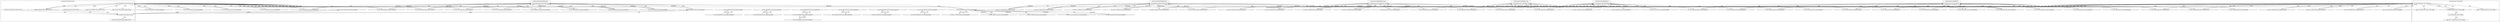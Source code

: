 digraph G {
	"10.1.80.1:52654#ServerID_OuterContainerID"->"1_fwatchdog#ServerID_6dcbcc88d5-4vpdn"[ label="GET" ];
	"10.1.80.1:52655#ServerID_OuterContainerID"->"1_fwatchdog#ServerID_6dcbcc88d5-4vpdn"[ label="GET" ];
	"10.1.80.1:41654#ServerID_OuterContainerID"->"1_fwatchdog#ServerID_667d78fb58-2fhs5"[ label="GET" ];
	"1_fwatchdog#ServerID_667d78fb58-2fhs5"->"10.1.80.1:41652#ServerID_OuterContainerID"[ label="RESPONSE" ];
	"10.1.80.1:41652#ServerID_OuterContainerID"->"1_fwatchdog#ServerID_667d78fb58-2fhs5"[ label="GET" ];
	"10.1.80.1:51586#ServerID_OuterContainerID"->"1_fwatchdog#ServerID_8665dd9487-x4b6d"[ label="GET" ];
	"1_fwatchdog#ServerID_6dcbcc88d5-4vpdn"->"10.1.80.1:52655#ServerID_OuterContainerID"[ label="RESPONSE" ];
	"1_fwatchdog#ServerID_8665dd9487-x4b6d"->"10.1.80.1:51586#ServerID_OuterContainerID"[ label="RESPONSE" ];
	"1_fwatchdog#ServerID_6dcbcc88d5-4vpdn"->"10.1.80.1:52654#ServerID_OuterContainerID"[ label="RESPONSE" ];
	"1_fwatchdog#ServerID_667d78fb58-2fhs5"->"10.1.80.1:41654#ServerID_OuterContainerID"[ label="RESPONSE" ];
	"1_fwatchdog#ServerID_8665dd9487-x4b6d"->"10.1.80.1:51587#ServerID_OuterContainerID"[ label="RESPONSE" ];
	"1_fwatchdog#ServerID_6dcbcc88d5-4vpdn"->"gateway:8080#ServerID_OuterContainerID"[ label="POST" ];
	"10.1.80.1:51587#ServerID_OuterContainerID"->"1_fwatchdog#ServerID_8665dd9487-x4b6d"[ label="GET" ];
	"10.1.80.1:53142#ServerID_OuterContainerID"->"1_fwatchdog#ServerID_76c96688d7-2rgjp"[ label="GET" ];
	"1_fwatchdog#ServerID_76c96688d7-2rgjp"->"10.1.80.1:53142#ServerID_OuterContainerID"[ label="RESPONSE" ];
	"10.1.80.1:53143#ServerID_OuterContainerID"->"1_fwatchdog#ServerID_76c96688d7-2rgjp"[ label="GET" ];
	"1_fwatchdog#ServerID_76c96688d7-2rgjp"->"10.1.80.1:53143#ServerID_OuterContainerID"[ label="RESPONSE" ];
	"10.1.80.247:59010#ServerID_OuterContainerID"->"1_fwatchdog#ServerID_6dcbcc88d5-4vpdn"[ label="POST" ];
	"1_fwatchdog#ServerID_6dcbcc88d5-4vpdn"->"10.1.80.247:8080#ServerID_OuterContainerID"[ label="POST" ];
	"10.1.80.247:60584#ServerID_OuterContainerID"->"1_fwatchdog#ServerID_667d78fb58-2fhs5"[ label="POST" ];
	"1_fwatchdog#ServerID_667d78fb58-2fhs5"->"10.1.80.247:60584#ServerID_OuterContainerID"[ label="RESPONSE" ];
	"10.1.80.247:8080#ServerID_OuterContainerID"->"1_fwatchdog#ServerID_6dcbcc88d5-4vpdn"[ label="RESPONSE" ];
	"gateway:8080#ServerID_OuterContainerID"->"1_fwatchdog#ServerID_6dcbcc88d5-4vpdn"[ label="RESPONSE" ];
	"1_fwatchdog#ServerID_6dcbcc88d5-4vpdn"->"10.1.80.247:59010#ServerID_OuterContainerID"[ label="RESPONSE" ];
	"10.1.80.1:41707#ServerID_OuterContainerID"->"1_fwatchdog#ServerID_667d78fb58-2fhs5"[ label="GET" ];
	"10.1.80.1:41706#ServerID_OuterContainerID"->"1_fwatchdog#ServerID_667d78fb58-2fhs5"[ label="GET" ];
	"1_fwatchdog#ServerID_667d78fb58-2fhs5"->"10.1.80.1:41707#ServerID_OuterContainerID"[ label="RESPONSE" ];
	"1_fwatchdog#ServerID_667d78fb58-2fhs5"->"10.1.80.1:41706#ServerID_OuterContainerID"[ label="RESPONSE" ];
	"10.1.80.1:52709#ServerID_OuterContainerID"->"1_fwatchdog#ServerID_6dcbcc88d5-4vpdn"[ label="GET" ];
	"10.1.80.1:52708#ServerID_OuterContainerID"->"1_fwatchdog#ServerID_6dcbcc88d5-4vpdn"[ label="GET" ];
	"1_fwatchdog#ServerID_6dcbcc88d5-4vpdn"->"10.1.80.1:52709#ServerID_OuterContainerID"[ label="RESPONSE" ];
	"1_fwatchdog#ServerID_6dcbcc88d5-4vpdn"->"10.1.80.1:52708#ServerID_OuterContainerID"[ label="RESPONSE" ];
	"10.1.80.1:51641#ServerID_OuterContainerID"->"1_fwatchdog#ServerID_8665dd9487-x4b6d"[ label="GET" ];
	"1_fwatchdog#ServerID_8665dd9487-x4b6d"->"10.1.80.1:51641#ServerID_OuterContainerID"[ label="RESPONSE" ];
	"10.1.80.1:51640#ServerID_OuterContainerID"->"1_fwatchdog#ServerID_8665dd9487-x4b6d"[ label="GET" ];
	"1_fwatchdog#ServerID_8665dd9487-x4b6d"->"10.1.80.1:51640#ServerID_OuterContainerID"[ label="RESPONSE" ];
	"10.1.80.1:53197#ServerID_OuterContainerID"->"1_fwatchdog#ServerID_76c96688d7-2rgjp"[ label="GET" ];
	"1_fwatchdog#ServerID_76c96688d7-2rgjp"->"10.1.80.1:53197#ServerID_OuterContainerID"[ label="RESPONSE" ];
	"10.1.80.1:53196#ServerID_OuterContainerID"->"1_fwatchdog#ServerID_76c96688d7-2rgjp"[ label="GET" ];
	"1_fwatchdog#ServerID_76c96688d7-2rgjp"->"10.1.80.1:53196#ServerID_OuterContainerID"[ label="RESPONSE" ];
	"10.1.80.1:41739#ServerID_OuterContainerID"->"1_fwatchdog#ServerID_667d78fb58-2fhs5"[ label="GET" ];
	"10.1.80.1:41738#ServerID_OuterContainerID"->"1_fwatchdog#ServerID_667d78fb58-2fhs5"[ label="GET" ];
	"1_fwatchdog#ServerID_667d78fb58-2fhs5"->"10.1.80.1:41738#ServerID_OuterContainerID"[ label="RESPONSE" ];
	"1_fwatchdog#ServerID_667d78fb58-2fhs5"->"10.1.80.1:41739#ServerID_OuterContainerID"[ label="RESPONSE" ];
	"10.1.80.1:52741#ServerID_OuterContainerID"->"1_fwatchdog#ServerID_6dcbcc88d5-4vpdn"[ label="GET" ];
	"1_fwatchdog#ServerID_6dcbcc88d5-4vpdn"->"10.1.80.1:52741#ServerID_OuterContainerID"[ label="RESPONSE" ];
	"10.1.80.1:52740#ServerID_OuterContainerID"->"1_fwatchdog#ServerID_6dcbcc88d5-4vpdn"[ label="GET" ];
	"1_fwatchdog#ServerID_6dcbcc88d5-4vpdn"->"10.1.80.1:52740#ServerID_OuterContainerID"[ label="RESPONSE" ];
	"10.1.80.1:51675#ServerID_OuterContainerID"->"1_fwatchdog#ServerID_8665dd9487-x4b6d"[ label="GET" ];
	"1_fwatchdog#ServerID_8665dd9487-x4b6d"->"10.1.80.1:51675#ServerID_OuterContainerID"[ label="RESPONSE" ];
	"10.1.80.1:51674#ServerID_OuterContainerID"->"1_fwatchdog#ServerID_8665dd9487-x4b6d"[ label="GET" ];
	"1_fwatchdog#ServerID_8665dd9487-x4b6d"->"10.1.80.1:51674#ServerID_OuterContainerID"[ label="RESPONSE" ];
	"10.1.80.1:53230#ServerID_OuterContainerID"->"1_fwatchdog#ServerID_76c96688d7-2rgjp"[ label="GET" ];
	"1_fwatchdog#ServerID_76c96688d7-2rgjp"->"10.1.80.1:53230#ServerID_OuterContainerID"[ label="RESPONSE" ];
	"10.1.80.1:53232#ServerID_OuterContainerID"->"1_fwatchdog#ServerID_76c96688d7-2rgjp"[ label="GET" ];
	"1_fwatchdog#ServerID_76c96688d7-2rgjp"->"10.1.80.1:53232#ServerID_OuterContainerID"[ label="RESPONSE" ];
	"10.1.80.1:41760#ServerID_OuterContainerID"->"1_fwatchdog#ServerID_667d78fb58-2fhs5"[ label="GET" ];
	"1_fwatchdog#ServerID_667d78fb58-2fhs5"->"10.1.80.1:41760#ServerID_OuterContainerID"[ label="RESPONSE" ];
	"10.1.80.1:41761#ServerID_OuterContainerID"->"1_fwatchdog#ServerID_667d78fb58-2fhs5"[ label="GET" ];
	"1_fwatchdog#ServerID_667d78fb58-2fhs5"->"10.1.80.1:41761#ServerID_OuterContainerID"[ label="RESPONSE" ];
	"10.1.80.1:52763#ServerID_OuterContainerID"->"1_fwatchdog#ServerID_6dcbcc88d5-4vpdn"[ label="GET" ];
	"1_fwatchdog#ServerID_6dcbcc88d5-4vpdn"->"10.1.80.1:52763#ServerID_OuterContainerID"[ label="RESPONSE" ];
	"10.1.80.1:52762#ServerID_OuterContainerID"->"1_fwatchdog#ServerID_6dcbcc88d5-4vpdn"[ label="GET" ];
	"1_fwatchdog#ServerID_6dcbcc88d5-4vpdn"->"10.1.80.1:52762#ServerID_OuterContainerID"[ label="RESPONSE" ];
	"10.1.80.1:51695#ServerID_OuterContainerID"->"1_fwatchdog#ServerID_8665dd9487-x4b6d"[ label="GET" ];
	"1_fwatchdog#ServerID_8665dd9487-x4b6d"->"10.1.80.1:51695#ServerID_OuterContainerID"[ label="RESPONSE" ];
	"10.1.80.1:51694#ServerID_OuterContainerID"->"1_fwatchdog#ServerID_8665dd9487-x4b6d"[ label="GET" ];
	"1_fwatchdog#ServerID_8665dd9487-x4b6d"->"10.1.80.1:51694#ServerID_OuterContainerID"[ label="RESPONSE" ];
	"10.1.80.1:53255#ServerID_OuterContainerID"->"1_fwatchdog#ServerID_76c96688d7-2rgjp"[ label="GET" ];
	"10.1.80.1:53254#ServerID_OuterContainerID"->"1_fwatchdog#ServerID_76c96688d7-2rgjp"[ label="GET" ];
	"1_fwatchdog#ServerID_76c96688d7-2rgjp"->"10.1.80.1:53255#ServerID_OuterContainerID"[ label="RESPONSE" ];
	"1_fwatchdog#ServerID_76c96688d7-2rgjp"->"10.1.80.1:53254#ServerID_OuterContainerID"[ label="RESPONSE" ];
	"10.1.80.1:41628#ServerID_OuterContainerID"->"1_fwatchdog#ServerID_79226724f3b6"[ label="read" ];
	"10.1.80.1:41630#ServerID_OuterContainerID"->"1_fwatchdog#ServerID_79226724f3b6"[ label="read" ];
	"1_fwatchdog#ServerID_79226724f3b6"->"10.1.80.1:41630#ServerID_OuterContainerID"[ label="write" ];
	"1_fwatchdog#ServerID_79226724f3b6"->"10.1.80.1:41628#ServerID_OuterContainerID"[ label="write" ];
	"10.1.80.1:52630#ServerID_OuterContainerID"->"1_fwatchdog#ServerID_d4de233c55aa"[ label="read" ];
	"10.1.80.1:52632#ServerID_OuterContainerID"->"1_fwatchdog#ServerID_d4de233c55aa"[ label="read" ];
	"1_fwatchdog#ServerID_d4de233c55aa"->"10.1.80.1:52632#ServerID_OuterContainerID"[ label="write" ];
	"10.1.80.1:51562#ServerID_OuterContainerID"->"1_fwatchdog#ServerID_8df4e6f0b536"[ label="read" ];
	"1_fwatchdog#ServerID_d4de233c55aa"->"10.1.80.1:52630#ServerID_OuterContainerID"[ label="write" ];
	"10.1.80.1:51564#ServerID_OuterContainerID"->"1_fwatchdog#ServerID_8df4e6f0b536"[ label="read" ];
	"1_fwatchdog#ServerID_8df4e6f0b536"->"10.1.80.1:51562#ServerID_OuterContainerID"[ label="write" ];
	"1_fwatchdog#ServerID_8df4e6f0b536"->"10.1.80.1:51564#ServerID_OuterContainerID"[ label="write" ];
	"10.1.80.1:53120#ServerID_OuterContainerID"->"1_fwatchdog#ServerID_a5edef8e0079"[ label="read" ];
	"10.1.80.1:53118#ServerID_OuterContainerID"->"1_fwatchdog#ServerID_a5edef8e0079"[ label="read" ];
	"1_fwatchdog#ServerID_a5edef8e0079"->"10.1.80.1:53120#ServerID_OuterContainerID"[ label="write" ];
	"10.1.80.1:41654#ServerID_OuterContainerID"->"1_fwatchdog#ServerID_79226724f3b6"[ label="read" ];
	"1_fwatchdog#ServerID_a5edef8e0079"->"10.1.80.1:53118#ServerID_OuterContainerID"[ label="write" ];
	"10.1.80.1:41652#ServerID_OuterContainerID"->"1_fwatchdog#ServerID_79226724f3b6"[ label="read" ];
	"1_fwatchdog#ServerID_79226724f3b6"->"10.1.80.1:41652#ServerID_OuterContainerID"[ label="write" ];
	"1_fwatchdog#ServerID_79226724f3b6"->"10.1.80.1:41654#ServerID_OuterContainerID"[ label="write" ];
	"10.1.80.1:52655#ServerID_OuterContainerID"->"1_fwatchdog#ServerID_d4de233c55aa"[ label="read" ];
	"10.1.80.1:52654#ServerID_OuterContainerID"->"1_fwatchdog#ServerID_d4de233c55aa"[ label="read" ];
	"1_fwatchdog#ServerID_d4de233c55aa"->"10.1.80.1:52655#ServerID_OuterContainerID"[ label="write" ];
	"1_fwatchdog#ServerID_d4de233c55aa"->"10.1.80.1:52654#ServerID_OuterContainerID"[ label="write" ];
	"1_fwatchdog#ServerID_8df4e6f0b536"->"10.1.80.1:51586#ServerID_OuterContainerID"[ label="write" ];
	"10.1.80.1:51586#ServerID_OuterContainerID"->"1_fwatchdog#ServerID_8df4e6f0b536"[ label="read" ];
	"10.1.80.1:51587#ServerID_OuterContainerID"->"1_fwatchdog#ServerID_8df4e6f0b536"[ label="read" ];
	"1_fwatchdog#ServerID_8df4e6f0b536"->"10.1.80.1:51587#ServerID_OuterContainerID"[ label="write" ];
	"10.1.80.1:53142#ServerID_OuterContainerID"->"1_fwatchdog#ServerID_a5edef8e0079"[ label="read" ];
	"10.1.80.1:53143#ServerID_OuterContainerID"->"1_fwatchdog#ServerID_a5edef8e0079"[ label="read" ];
	"1_fwatchdog#ServerID_a5edef8e0079"->"10.1.80.1:53142#ServerID_OuterContainerID"[ label="write" ];
	"1_fwatchdog#ServerID_a5edef8e0079"->"10.1.80.1:53143#ServerID_OuterContainerID"[ label="write" ];
	"10.1.80.247:59010#ServerID_OuterContainerID"->"1_fwatchdog#ServerID_d4de233c55aa"[ label="read" ];
	"1_fwatchdog#ServerID_d4de233c55aa"->"pipe:[273416759]#ServerID_d4de233c55aa"[ label="write" ];
	"localhost:3000#ServerID_d4de233c55aa"->"1_fwatchdog#ServerID_d4de233c55aa"[ label="read" ];
	"1_fwatchdog#ServerID_d4de233c55aa"->"localhost:3000#ServerID_d4de233c55aa"[ label="connect" ];
	"1_fwatchdog#ServerID_d4de233c55aa"->"localhost:3000#ServerID_d4de233c55aa"[ label="write" ];
	"localhost:3000#ServerID_d4de233c55aa"->"10_node#ServerID_d4de233c55aa"[ label="read" ];
	"10_node#ServerID_d4de233c55aa"->"pipe:[273418164]#ServerID_d4de233c55aa"[ label="write" ];
	"/etc/resolv.conf#ServerID_d4de233c55aa"->"10_node#ServerID_d4de233c55aa"[ label="read" ];
	"/etc/hosts#ServerID_d4de233c55aa"->"10_node#ServerID_d4de233c55aa"[ label="read" ];
	"10_node#ServerID_d4de233c55aa"->"10.152.183.10:53#ServerID_OuterContainerID"[ label="sendto" ];
	"10.152.183.10:53#ServerID_OuterContainerID"->"10_node#ServerID_d4de233c55aa"[ label="recvfrom" ];
	"10.1.80.247:60584#ServerID_OuterContainerID"->"1_fwatchdog#ServerID_79226724f3b6"[ label="read" ];
	"1_fwatchdog#ServerID_79226724f3b6"->"localhost:3000#ServerID_79226724f3b6"[ label="connect" ];
	"localhost:3000#ServerID_79226724f3b6"->"1_fwatchdog#ServerID_79226724f3b6"[ label="read" ];
	"1_fwatchdog#ServerID_79226724f3b6"->"pipe:[273416607]#ServerID_79226724f3b6"[ label="write" ];
	"10_node#ServerID_d4de233c55aa"->"gateway:8080#ServerID_OuterContainerID"[ label="connect" ];
	"1_fwatchdog#ServerID_79226724f3b6"->"localhost:3000#ServerID_79226724f3b6"[ label="write" ];
	"localhost:3000#ServerID_79226724f3b6"->"10_node#ServerID_79226724f3b6"[ label="read" ];
	"10_node#ServerID_79226724f3b6"->"pipe:[273417785]#ServerID_79226724f3b6"[ label="write" ];
	"1_fwatchdog#ServerID_79226724f3b6"->"pipe:[273416608]#ServerID_79226724f3b6"[ label="write" ];
	"1_fwatchdog#ServerID_79226724f3b6"->"10.1.80.247:60584#ServerID_OuterContainerID"[ label="write" ];
	"gateway:8080#ServerID_OuterContainerID"->"10_node#ServerID_d4de233c55aa"[ label="read" ];
	"1_fwatchdog#ServerID_d4de233c55aa"->"pipe:[273416760]#ServerID_d4de233c55aa"[ label="write" ];
	"1_fwatchdog#ServerID_d4de233c55aa"->"10.1.80.247:59010#ServerID_OuterContainerID"[ label="write" ];
	"10.1.80.1:41707#ServerID_OuterContainerID"->"1_fwatchdog#ServerID_79226724f3b6"[ label="read" ];
	"10.1.80.1:41706#ServerID_OuterContainerID"->"1_fwatchdog#ServerID_79226724f3b6"[ label="read" ];
	"1_fwatchdog#ServerID_79226724f3b6"->"10.1.80.1:41707#ServerID_OuterContainerID"[ label="write" ];
	"10.1.80.1:52709#ServerID_OuterContainerID"->"1_fwatchdog#ServerID_d4de233c55aa"[ label="read" ];
	"1_fwatchdog#ServerID_d4de233c55aa"->"10.1.80.1:52709#ServerID_OuterContainerID"[ label="write" ];
	"1_fwatchdog#ServerID_79226724f3b6"->"10.1.80.1:41706#ServerID_OuterContainerID"[ label="write" ];
	"10.1.80.1:52708#ServerID_OuterContainerID"->"1_fwatchdog#ServerID_d4de233c55aa"[ label="read" ];
	"1_fwatchdog#ServerID_d4de233c55aa"->"10.1.80.1:52708#ServerID_OuterContainerID"[ label="write" ];
	"10.1.80.1:51641#ServerID_OuterContainerID"->"1_fwatchdog#ServerID_8df4e6f0b536"[ label="read" ];
	"10.1.80.1:51640#ServerID_OuterContainerID"->"1_fwatchdog#ServerID_8df4e6f0b536"[ label="read" ];
	"10.1.80.1:53196#ServerID_OuterContainerID"->"1_fwatchdog#ServerID_a5edef8e0079"[ label="read" ];
	"1_fwatchdog#ServerID_8df4e6f0b536"->"10.1.80.1:51640#ServerID_OuterContainerID"[ label="write" ];
	"1_fwatchdog#ServerID_8df4e6f0b536"->"10.1.80.1:51641#ServerID_OuterContainerID"[ label="write" ];
	"10.1.80.1:53197#ServerID_OuterContainerID"->"1_fwatchdog#ServerID_a5edef8e0079"[ label="read" ];
	"1_fwatchdog#ServerID_a5edef8e0079"->"10.1.80.1:53197#ServerID_OuterContainerID"[ label="write" ];
	"1_fwatchdog#ServerID_a5edef8e0079"->"10.1.80.1:53196#ServerID_OuterContainerID"[ label="write" ];
	"10.1.80.1:41739#ServerID_OuterContainerID"->"1_fwatchdog#ServerID_79226724f3b6"[ label="read" ];
	"10.1.80.1:41738#ServerID_OuterContainerID"->"1_fwatchdog#ServerID_79226724f3b6"[ label="read" ];
	"1_fwatchdog#ServerID_79226724f3b6"->"10.1.80.1:41739#ServerID_OuterContainerID"[ label="write" ];
	"10.1.80.1:52741#ServerID_OuterContainerID"->"1_fwatchdog#ServerID_d4de233c55aa"[ label="read" ];
	"1_fwatchdog#ServerID_79226724f3b6"->"10.1.80.1:41738#ServerID_OuterContainerID"[ label="write" ];
	"10.1.80.1:52740#ServerID_OuterContainerID"->"1_fwatchdog#ServerID_d4de233c55aa"[ label="read" ];
	"1_fwatchdog#ServerID_d4de233c55aa"->"10.1.80.1:52741#ServerID_OuterContainerID"[ label="write" ];
	"1_fwatchdog#ServerID_d4de233c55aa"->"10.1.80.1:52740#ServerID_OuterContainerID"[ label="write" ];
	"10.1.80.1:51675#ServerID_OuterContainerID"->"1_fwatchdog#ServerID_8df4e6f0b536"[ label="read" ];
	"10.1.80.1:51674#ServerID_OuterContainerID"->"1_fwatchdog#ServerID_8df4e6f0b536"[ label="read" ];
	"1_fwatchdog#ServerID_8df4e6f0b536"->"10.1.80.1:51675#ServerID_OuterContainerID"[ label="write" ];
	"1_fwatchdog#ServerID_8df4e6f0b536"->"10.1.80.1:51674#ServerID_OuterContainerID"[ label="write" ];
	"10.1.80.1:53232#ServerID_OuterContainerID"->"1_fwatchdog#ServerID_a5edef8e0079"[ label="read" ];
	"10.1.80.1:53230#ServerID_OuterContainerID"->"1_fwatchdog#ServerID_a5edef8e0079"[ label="read" ];
	"1_fwatchdog#ServerID_a5edef8e0079"->"10.1.80.1:53230#ServerID_OuterContainerID"[ label="write" ];
	"1_fwatchdog#ServerID_a5edef8e0079"->"10.1.80.1:53232#ServerID_OuterContainerID"[ label="write" ];
	"10.1.80.1:41760#ServerID_OuterContainerID"->"1_fwatchdog#ServerID_79226724f3b6"[ label="read" ];
	"10.1.80.1:41761#ServerID_OuterContainerID"->"1_fwatchdog#ServerID_79226724f3b6"[ label="read" ];
	"1_fwatchdog#ServerID_79226724f3b6"->"10.1.80.1:41760#ServerID_OuterContainerID"[ label="write" ];
	"1_fwatchdog#ServerID_79226724f3b6"->"10.1.80.1:41761#ServerID_OuterContainerID"[ label="write" ];
	"10.1.80.1:52763#ServerID_OuterContainerID"->"1_fwatchdog#ServerID_d4de233c55aa"[ label="read" ];
	"10.1.80.1:52762#ServerID_OuterContainerID"->"1_fwatchdog#ServerID_d4de233c55aa"[ label="read" ];
	"1_fwatchdog#ServerID_d4de233c55aa"->"10.1.80.1:52763#ServerID_OuterContainerID"[ label="write" ];
	"10.1.80.1:51694#ServerID_OuterContainerID"->"1_fwatchdog#ServerID_8df4e6f0b536"[ label="read" ];
	"1_fwatchdog#ServerID_d4de233c55aa"->"10.1.80.1:52762#ServerID_OuterContainerID"[ label="write" ];
	"10.1.80.1:51695#ServerID_OuterContainerID"->"1_fwatchdog#ServerID_8df4e6f0b536"[ label="read" ];
	"1_fwatchdog#ServerID_8df4e6f0b536"->"10.1.80.1:51695#ServerID_OuterContainerID"[ label="write" ];
	"1_fwatchdog#ServerID_8df4e6f0b536"->"10.1.80.1:51694#ServerID_OuterContainerID"[ label="write" ];
	"1_fwatchdog#ServerID_a5edef8e0079"->"10.1.80.1:53255#ServerID_OuterContainerID"[ label="write" ];
	"10.1.80.1:53254#ServerID_OuterContainerID"->"1_fwatchdog#ServerID_a5edef8e0079"[ label="read" ];
	"10.1.80.1:53255#ServerID_OuterContainerID"->"1_fwatchdog#ServerID_a5edef8e0079"[ label="read" ];
	"1_fwatchdog#ServerID_a5edef8e0079"->"10.1.80.1:53254#ServerID_OuterContainerID"[ label="write" ];
	"10.1.80.1:41793#ServerID_OuterContainerID"->"1_fwatchdog#ServerID_79226724f3b6"[ label="read" ];
	"10.1.80.1:41792#ServerID_OuterContainerID"->"1_fwatchdog#ServerID_79226724f3b6"[ label="read" ];
	"1_fwatchdog#ServerID_79226724f3b6"->"10.1.80.1:41792#ServerID_OuterContainerID"[ label="write" ];
	"1_fwatchdog#ServerID_79226724f3b6"->"10.1.80.1:41793#ServerID_OuterContainerID"[ label="write" ];
	"10.1.80.1:52794#ServerID_OuterContainerID"->"1_fwatchdog#ServerID_d4de233c55aa"[ label="read" ];
	"10.1.80.1:52795#ServerID_OuterContainerID"->"1_fwatchdog#ServerID_d4de233c55aa"[ label="read" ];
	"1_fwatchdog#ServerID_d4de233c55aa"->"10.1.80.1:52795#ServerID_OuterContainerID"[ label="write" ];
	"10.1.80.1:51727#ServerID_OuterContainerID"->"1_fwatchdog#ServerID_8df4e6f0b536"[ label="read" ];
	"1_fwatchdog#ServerID_d4de233c55aa"->"10.1.80.1:52794#ServerID_OuterContainerID"[ label="write" ];
	"1_fwatchdog#ServerID_8df4e6f0b536"->"10.1.80.1:51727#ServerID_OuterContainerID"[ label="write" ];
	"10.1.80.1:51726#ServerID_OuterContainerID"->"1_fwatchdog#ServerID_8df4e6f0b536"[ label="read" ];
	"10.1.80.1:53282#ServerID_OuterContainerID"->"1_fwatchdog#ServerID_a5edef8e0079"[ label="read" ];
	"10.1.80.1:53284#ServerID_OuterContainerID"->"1_fwatchdog#ServerID_a5edef8e0079"[ label="read" ];
	"1_fwatchdog#ServerID_8df4e6f0b536"->"10.1.80.1:51726#ServerID_OuterContainerID"[ label="write" ];
	"1_fwatchdog#ServerID_a5edef8e0079"->"10.1.80.1:53282#ServerID_OuterContainerID"[ label="write" ];
	"1_fwatchdog#ServerID_a5edef8e0079"->"10.1.80.1:53284#ServerID_OuterContainerID"[ label="write" ];
	"10.1.80.1:21768#ServerID_OuterContainerID"->"10.1.80.247:8080#ServerID_OuterContainerID"[ label="POST" ];
	"10.1.80.247:8080#ServerID_OuterContainerID"->"10.1.80.1:21768#ServerID_OuterContainerID"[ label="RESPONSE" ];
	"10.1.80.247:8080#ServerID_OuterContainerID"->"10.0.88.125:31112#ServerID_OuterContainerID"[ label="RESPONSE" ];
	"10.1.80.1:34817#ServerID_OuterContainerID"->"10.1.80.247:8080#ServerID_OuterContainerID"[ label="POST" ];
	"10.1.80.247:8080#ServerID_OuterContainerID"->"10.1.80.1:34817#ServerID_OuterContainerID"[ label="RESPONSE" ];
	"10.1.80.1:42168#ServerID_OuterContainerID"->"10.1.80.233:8000#ServerID_OuterContainerID"[ label="GET" ];
	"10.1.80.233:8000#ServerID_OuterContainerID"->"10.1.80.1:42168#ServerID_OuterContainerID"[ label="RESPONSE" ];
	"10.1.80.243:49946#ServerID_OuterContainerID"->"10.1.80.247:8082#ServerID_OuterContainerID"[ label="GET" ];
	"10.1.80.247:8082#ServerID_OuterContainerID"->"10.1.80.243:49946#ServerID_OuterContainerID"[ label="RESPONSE" ];
	"10.1.80.1:58195#ServerID_OuterContainerID"->"10.1.80.247:8080#ServerID_OuterContainerID"[ label="GET" ];
	"10.1.80.247:8080#ServerID_OuterContainerID"->"10.1.80.1:58195#ServerID_OuterContainerID"[ label="RESPONSE" ];
	"10.1.80.1:58194#ServerID_OuterContainerID"->"10.1.80.247:8080#ServerID_OuterContainerID"[ label="GET" ];
	"10.1.80.247:8080#ServerID_OuterContainerID"->"10.1.80.1:58194#ServerID_OuterContainerID"[ label="RESPONSE" ];
	"10.1.80.1:34074#ServerID_OuterContainerID"->"10.1.80.235:8181#ServerID_OuterContainerID"[ label="GET" ];
	"10.1.80.1:44894#ServerID_OuterContainerID"->"10.1.80.243:9090#ServerID_OuterContainerID"[ label="GET" ];
	"10.1.80.235:8181#ServerID_OuterContainerID"->"10.1.80.1:34074#ServerID_OuterContainerID"[ label="RESPONSE" ];
	"10.1.80.243:9090#ServerID_OuterContainerID"->"10.1.80.1:44894#ServerID_OuterContainerID"[ label="RESPONSE" ];
	"10.1.80.1:42344#ServerID_OuterContainerID"->"10.1.80.245:9093#ServerID_OuterContainerID"[ label="GET" ];
	"10.1.80.245:9093#ServerID_OuterContainerID"->"10.1.80.1:42344#ServerID_OuterContainerID"[ label="RESPONSE" ];
	"10.1.80.1:38628#ServerID_OuterContainerID"->"10.1.80.235:8080#ServerID_OuterContainerID"[ label="GET" ];
	"10.1.80.1:44944#ServerID_OuterContainerID"->"10.1.80.243:9090#ServerID_OuterContainerID"[ label="GET" ];
	"10.1.80.235:8080#ServerID_OuterContainerID"->"10.1.80.1:38628#ServerID_OuterContainerID"[ label="RESPONSE" ];
	"10.1.80.243:9090#ServerID_OuterContainerID"->"10.1.80.1:44944#ServerID_OuterContainerID"[ label="RESPONSE" ];
	subgraph "clusterServerID_667d78fb58-2fhs5" {
	label="clusterServerID_667d78fb58-2fhs5";
	"1_fwatchdog#ServerID_667d78fb58-2fhs5" [ shape=box ];

}
;
	subgraph "clusterServerID_6dcbcc88d5-4vpdn" {
	label="clusterServerID_6dcbcc88d5-4vpdn";
	"1_fwatchdog#ServerID_6dcbcc88d5-4vpdn" [ shape=box ];

}
;
	subgraph "clusterServerID_76c96688d7-2rgjp" {
	label="clusterServerID_76c96688d7-2rgjp";
	"1_fwatchdog#ServerID_76c96688d7-2rgjp" [ shape=box ];

}
;
	subgraph "clusterServerID_79226724f3b6" {
	label="clusterServerID_79226724f3b6";
	"10_node#ServerID_79226724f3b6" [ shape=box ];
	"1_fwatchdog#ServerID_79226724f3b6" [ shape=box ];
	"localhost:3000#ServerID_79226724f3b6" [ shape=diamond ];
	"pipe:[273416607]#ServerID_79226724f3b6" [ shape=ellipse ];
	"pipe:[273416608]#ServerID_79226724f3b6" [ shape=ellipse ];
	"pipe:[273417785]#ServerID_79226724f3b6" [ shape=ellipse ];

}
;
	subgraph "clusterServerID_8665dd9487-x4b6d" {
	label="clusterServerID_8665dd9487-x4b6d";
	"1_fwatchdog#ServerID_8665dd9487-x4b6d" [ shape=box ];

}
;
	subgraph "clusterServerID_8df4e6f0b536" {
	label="clusterServerID_8df4e6f0b536";
	"1_fwatchdog#ServerID_8df4e6f0b536" [ shape=box ];

}
;
	subgraph "clusterServerID_OuterContainerID" {
	label="clusterServerID_OuterContainerID";
	"10.0.88.125:31112#ServerID_OuterContainerID" [ shape=diamond ];
	"10.1.80.1:21768#ServerID_OuterContainerID" [ shape=diamond ];
	"10.1.80.1:34074#ServerID_OuterContainerID" [ shape=diamond ];
	"10.1.80.1:34817#ServerID_OuterContainerID" [ shape=diamond ];
	"10.1.80.1:38628#ServerID_OuterContainerID" [ shape=diamond ];
	"10.1.80.1:41628#ServerID_OuterContainerID" [ shape=diamond ];
	"10.1.80.1:41630#ServerID_OuterContainerID" [ shape=diamond ];
	"10.1.80.1:41652#ServerID_OuterContainerID" [ shape=diamond ];
	"10.1.80.1:41654#ServerID_OuterContainerID" [ shape=diamond ];
	"10.1.80.1:41706#ServerID_OuterContainerID" [ shape=diamond ];
	"10.1.80.1:41707#ServerID_OuterContainerID" [ shape=diamond ];
	"10.1.80.1:41738#ServerID_OuterContainerID" [ shape=diamond ];
	"10.1.80.1:41739#ServerID_OuterContainerID" [ shape=diamond ];
	"10.1.80.1:41760#ServerID_OuterContainerID" [ shape=diamond ];
	"10.1.80.1:41761#ServerID_OuterContainerID" [ shape=diamond ];
	"10.1.80.1:41792#ServerID_OuterContainerID" [ shape=diamond ];
	"10.1.80.1:41793#ServerID_OuterContainerID" [ shape=diamond ];
	"10.1.80.1:42168#ServerID_OuterContainerID" [ shape=diamond ];
	"10.1.80.1:42344#ServerID_OuterContainerID" [ shape=diamond ];
	"10.1.80.1:44894#ServerID_OuterContainerID" [ shape=diamond ];
	"10.1.80.1:44944#ServerID_OuterContainerID" [ shape=diamond ];
	"10.1.80.1:51562#ServerID_OuterContainerID" [ shape=diamond ];
	"10.1.80.1:51564#ServerID_OuterContainerID" [ shape=diamond ];
	"10.1.80.1:51586#ServerID_OuterContainerID" [ shape=diamond ];
	"10.1.80.1:51587#ServerID_OuterContainerID" [ shape=diamond ];
	"10.1.80.1:51640#ServerID_OuterContainerID" [ shape=diamond ];
	"10.1.80.1:51641#ServerID_OuterContainerID" [ shape=diamond ];
	"10.1.80.1:51674#ServerID_OuterContainerID" [ shape=diamond ];
	"10.1.80.1:51675#ServerID_OuterContainerID" [ shape=diamond ];
	"10.1.80.1:51694#ServerID_OuterContainerID" [ shape=diamond ];
	"10.1.80.1:51695#ServerID_OuterContainerID" [ shape=diamond ];
	"10.1.80.1:51726#ServerID_OuterContainerID" [ shape=diamond ];
	"10.1.80.1:51727#ServerID_OuterContainerID" [ shape=diamond ];
	"10.1.80.1:52630#ServerID_OuterContainerID" [ shape=diamond ];
	"10.1.80.1:52632#ServerID_OuterContainerID" [ shape=diamond ];
	"10.1.80.1:52654#ServerID_OuterContainerID" [ shape=diamond ];
	"10.1.80.1:52655#ServerID_OuterContainerID" [ shape=diamond ];
	"10.1.80.1:52708#ServerID_OuterContainerID" [ shape=diamond ];
	"10.1.80.1:52709#ServerID_OuterContainerID" [ shape=diamond ];
	"10.1.80.1:52740#ServerID_OuterContainerID" [ shape=diamond ];
	"10.1.80.1:52741#ServerID_OuterContainerID" [ shape=diamond ];
	"10.1.80.1:52762#ServerID_OuterContainerID" [ shape=diamond ];
	"10.1.80.1:52763#ServerID_OuterContainerID" [ shape=diamond ];
	"10.1.80.1:52794#ServerID_OuterContainerID" [ shape=diamond ];
	"10.1.80.1:52795#ServerID_OuterContainerID" [ shape=diamond ];
	"10.1.80.1:53118#ServerID_OuterContainerID" [ shape=diamond ];
	"10.1.80.1:53120#ServerID_OuterContainerID" [ shape=diamond ];
	"10.1.80.1:53142#ServerID_OuterContainerID" [ shape=diamond ];
	"10.1.80.1:53143#ServerID_OuterContainerID" [ shape=diamond ];
	"10.1.80.1:53196#ServerID_OuterContainerID" [ shape=diamond ];
	"10.1.80.1:53197#ServerID_OuterContainerID" [ shape=diamond ];
	"10.1.80.1:53230#ServerID_OuterContainerID" [ shape=diamond ];
	"10.1.80.1:53232#ServerID_OuterContainerID" [ shape=diamond ];
	"10.1.80.1:53254#ServerID_OuterContainerID" [ shape=diamond ];
	"10.1.80.1:53255#ServerID_OuterContainerID" [ shape=diamond ];
	"10.1.80.1:53282#ServerID_OuterContainerID" [ shape=diamond ];
	"10.1.80.1:53284#ServerID_OuterContainerID" [ shape=diamond ];
	"10.1.80.1:58194#ServerID_OuterContainerID" [ shape=diamond ];
	"10.1.80.1:58195#ServerID_OuterContainerID" [ shape=diamond ];
	"10.1.80.233:8000#ServerID_OuterContainerID" [ shape=diamond ];
	"10.1.80.235:8080#ServerID_OuterContainerID" [ shape=diamond ];
	"10.1.80.235:8181#ServerID_OuterContainerID" [ shape=diamond ];
	"10.1.80.243:49946#ServerID_OuterContainerID" [ shape=diamond ];
	"10.1.80.243:9090#ServerID_OuterContainerID" [ shape=diamond ];
	"10.1.80.245:9093#ServerID_OuterContainerID" [ shape=diamond ];
	"10.1.80.247:59010#ServerID_OuterContainerID" [ shape=diamond ];
	"10.1.80.247:60584#ServerID_OuterContainerID" [ shape=diamond ];
	"10.1.80.247:8080#ServerID_OuterContainerID" [ shape=diamond ];
	"10.1.80.247:8082#ServerID_OuterContainerID" [ shape=diamond ];
	"10.152.183.10:53#ServerID_OuterContainerID" [ shape=diamond ];
	"gateway:8080#ServerID_OuterContainerID" [ shape=diamond ];

}
;
	subgraph "clusterServerID_a5edef8e0079" {
	label="clusterServerID_a5edef8e0079";
	"1_fwatchdog#ServerID_a5edef8e0079" [ shape=box ];

}
;
	subgraph "clusterServerID_d4de233c55aa" {
	label="clusterServerID_d4de233c55aa";
	"/etc/hosts#ServerID_d4de233c55aa" [ shape=ellipse ];
	"/etc/resolv.conf#ServerID_d4de233c55aa" [ shape=ellipse ];
	"10_node#ServerID_d4de233c55aa" [ shape=box ];
	"1_fwatchdog#ServerID_d4de233c55aa" [ shape=box ];
	"localhost:3000#ServerID_d4de233c55aa" [ shape=diamond ];
	"pipe:[273416759]#ServerID_d4de233c55aa" [ shape=ellipse ];
	"pipe:[273416760]#ServerID_d4de233c55aa" [ shape=ellipse ];
	"pipe:[273418164]#ServerID_d4de233c55aa" [ shape=ellipse ];

}
;

}

